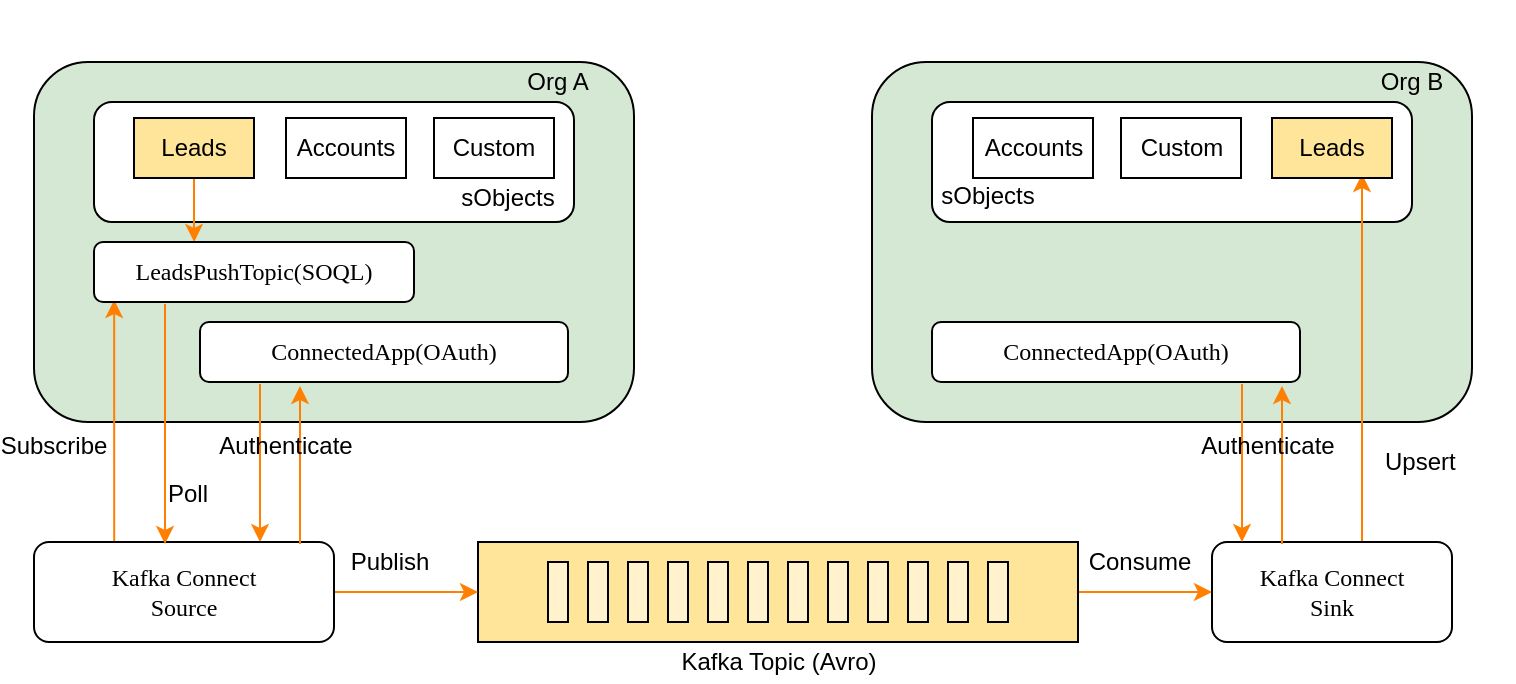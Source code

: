 <mxfile version="13.4.8" type="device"><diagram id="PellvmFtEKBssdNaPSrt" name="Page-1"><mxGraphModel dx="1186" dy="565" grid="1" gridSize="10" guides="1" tooltips="1" connect="1" arrows="1" fold="1" page="1" pageScale="1" pageWidth="827" pageHeight="1169" math="0" shadow="0"><root><mxCell id="0"/><mxCell id="1" parent="0"/><mxCell id="DXpjc6QAciUqFv2XY_LB-2" value="" style="rounded=1;whiteSpace=wrap;html=1;fillColor=#D5E8D4;" vertex="1" parent="1"><mxGeometry x="60" y="80" width="300" height="180" as="geometry"/></mxCell><mxCell id="DXpjc6QAciUqFv2XY_LB-4" value="" style="rounded=1;whiteSpace=wrap;html=1;" vertex="1" parent="1"><mxGeometry x="90" y="100" width="240" height="60" as="geometry"/></mxCell><mxCell id="DXpjc6QAciUqFv2XY_LB-14" style="edgeStyle=orthogonalEdgeStyle;rounded=0;orthogonalLoop=1;jettySize=auto;html=1;entryX=0.313;entryY=0;entryDx=0;entryDy=0;entryPerimeter=0;fillColor=#FF8000;strokeColor=#FF8000;" edge="1" parent="1" source="DXpjc6QAciUqFv2XY_LB-6" target="DXpjc6QAciUqFv2XY_LB-12"><mxGeometry relative="1" as="geometry"/></mxCell><mxCell id="DXpjc6QAciUqFv2XY_LB-6" value="Leads" style="rounded=0;whiteSpace=wrap;html=1;fillColor=#FFE599;" vertex="1" parent="1"><mxGeometry x="110" y="108" width="60" height="30" as="geometry"/></mxCell><mxCell id="DXpjc6QAciUqFv2XY_LB-7" value="Accounts" style="rounded=0;whiteSpace=wrap;html=1;" vertex="1" parent="1"><mxGeometry x="186" y="108" width="60" height="30" as="geometry"/></mxCell><mxCell id="DXpjc6QAciUqFv2XY_LB-8" value="Custom" style="rounded=0;whiteSpace=wrap;html=1;" vertex="1" parent="1"><mxGeometry x="260" y="108" width="60" height="30" as="geometry"/></mxCell><mxCell id="DXpjc6QAciUqFv2XY_LB-9" value="sObjects" style="text;html=1;strokeColor=none;fillColor=none;align=center;verticalAlign=middle;whiteSpace=wrap;rounded=0;" vertex="1" parent="1"><mxGeometry x="277" y="138" width="40" height="20" as="geometry"/></mxCell><mxCell id="DXpjc6QAciUqFv2XY_LB-52" style="edgeStyle=orthogonalEdgeStyle;rounded=0;orthogonalLoop=1;jettySize=auto;html=1;strokeColor=#FF8000;fillColor=#FF8000;exitX=0.25;exitY=0;exitDx=0;exitDy=0;entryX=0.063;entryY=0.967;entryDx=0;entryDy=0;entryPerimeter=0;" edge="1" parent="1" source="DXpjc6QAciUqFv2XY_LB-41" target="DXpjc6QAciUqFv2XY_LB-12"><mxGeometry relative="1" as="geometry"><Array as="points"><mxPoint x="100" y="320"/></Array></mxGeometry></mxCell><mxCell id="DXpjc6QAciUqFv2XY_LB-12" value="&lt;p class=&quot;p1&quot; style=&quot;margin: 0px ; font-stretch: normal ; line-height: normal ; font-family: &amp;#34;menlo&amp;#34;&quot;&gt;&lt;span class=&quot;s1&quot;&gt;&lt;font style=&quot;font-size: 12px&quot;&gt;LeadsPushTopic(SOQL)&lt;/font&gt;&lt;/span&gt;&lt;/p&gt;" style="rounded=1;whiteSpace=wrap;html=1;" vertex="1" parent="1"><mxGeometry x="90" y="170" width="160" height="30" as="geometry"/></mxCell><mxCell id="DXpjc6QAciUqFv2XY_LB-43" style="edgeStyle=orthogonalEdgeStyle;rounded=0;orthogonalLoop=1;jettySize=auto;html=1;entryX=0.75;entryY=0;entryDx=0;entryDy=0;strokeColor=#FF8000;fillColor=#FF8000;" edge="1" parent="1"><mxGeometry relative="1" as="geometry"><mxPoint x="173" y="241" as="sourcePoint"/><mxPoint x="173" y="320" as="targetPoint"/></mxGeometry></mxCell><mxCell id="DXpjc6QAciUqFv2XY_LB-13" value="&lt;p class=&quot;p1&quot; style=&quot;margin: 0px ; font-stretch: normal ; line-height: normal ; font-family: &amp;#34;menlo&amp;#34;&quot;&gt;&lt;span class=&quot;s1&quot;&gt;&lt;font style=&quot;font-size: 12px&quot;&gt;ConnectedApp(OAuth)&lt;/font&gt;&lt;/span&gt;&lt;/p&gt;" style="rounded=1;whiteSpace=wrap;html=1;" vertex="1" parent="1"><mxGeometry x="143" y="210" width="184" height="30" as="geometry"/></mxCell><mxCell id="DXpjc6QAciUqFv2XY_LB-49" style="edgeStyle=orthogonalEdgeStyle;rounded=0;orthogonalLoop=1;jettySize=auto;html=1;entryX=0;entryY=0.5;entryDx=0;entryDy=0;strokeColor=#FF8000;fillColor=#FF8000;" edge="1" parent="1" source="DXpjc6QAciUqFv2XY_LB-16" target="DXpjc6QAciUqFv2XY_LB-42"><mxGeometry relative="1" as="geometry"/></mxCell><mxCell id="DXpjc6QAciUqFv2XY_LB-16" value="" style="rounded=0;whiteSpace=wrap;html=1;fillColor=#FFE599;" vertex="1" parent="1"><mxGeometry x="282" y="320" width="300" height="50" as="geometry"/></mxCell><mxCell id="DXpjc6QAciUqFv2XY_LB-17" value="" style="rounded=0;whiteSpace=wrap;html=1;fillColor=#FFF2CC;" vertex="1" parent="1"><mxGeometry x="317" y="330" width="10" height="30" as="geometry"/></mxCell><mxCell id="DXpjc6QAciUqFv2XY_LB-18" value="" style="rounded=0;whiteSpace=wrap;html=1;fillColor=#FFF2CC;" vertex="1" parent="1"><mxGeometry x="337" y="330" width="10" height="30" as="geometry"/></mxCell><mxCell id="DXpjc6QAciUqFv2XY_LB-19" value="" style="rounded=0;whiteSpace=wrap;html=1;fillColor=#FFF2CC;" vertex="1" parent="1"><mxGeometry x="357" y="330" width="10" height="30" as="geometry"/></mxCell><mxCell id="DXpjc6QAciUqFv2XY_LB-20" value="" style="rounded=0;whiteSpace=wrap;html=1;fillColor=#FFF2CC;" vertex="1" parent="1"><mxGeometry x="377" y="330" width="10" height="30" as="geometry"/></mxCell><mxCell id="DXpjc6QAciUqFv2XY_LB-21" value="" style="rounded=0;whiteSpace=wrap;html=1;fillColor=#FFF2CC;" vertex="1" parent="1"><mxGeometry x="397" y="330" width="10" height="30" as="geometry"/></mxCell><mxCell id="DXpjc6QAciUqFv2XY_LB-22" value="" style="rounded=0;whiteSpace=wrap;html=1;fillColor=#FFF2CC;" vertex="1" parent="1"><mxGeometry x="417" y="330" width="10" height="30" as="geometry"/></mxCell><mxCell id="DXpjc6QAciUqFv2XY_LB-23" value="" style="rounded=0;whiteSpace=wrap;html=1;fillColor=#FFF2CC;" vertex="1" parent="1"><mxGeometry x="437" y="330" width="10" height="30" as="geometry"/></mxCell><mxCell id="DXpjc6QAciUqFv2XY_LB-24" value="" style="rounded=0;whiteSpace=wrap;html=1;fillColor=#FFF2CC;" vertex="1" parent="1"><mxGeometry x="457" y="330" width="10" height="30" as="geometry"/></mxCell><mxCell id="DXpjc6QAciUqFv2XY_LB-25" value="" style="rounded=0;whiteSpace=wrap;html=1;fillColor=#FFF2CC;" vertex="1" parent="1"><mxGeometry x="477" y="330" width="10" height="30" as="geometry"/></mxCell><mxCell id="DXpjc6QAciUqFv2XY_LB-26" value="" style="rounded=0;whiteSpace=wrap;html=1;fillColor=#FFF2CC;" vertex="1" parent="1"><mxGeometry x="497" y="330" width="10" height="30" as="geometry"/></mxCell><mxCell id="DXpjc6QAciUqFv2XY_LB-27" value="" style="rounded=0;whiteSpace=wrap;html=1;fillColor=#FFF2CC;" vertex="1" parent="1"><mxGeometry x="517" y="330" width="10" height="30" as="geometry"/></mxCell><mxCell id="DXpjc6QAciUqFv2XY_LB-28" value="" style="rounded=0;whiteSpace=wrap;html=1;fillColor=#FFF2CC;" vertex="1" parent="1"><mxGeometry x="537" y="330" width="10" height="30" as="geometry"/></mxCell><mxCell id="DXpjc6QAciUqFv2XY_LB-29" value="Kafka Topic (Avro)" style="text;html=1;strokeColor=none;fillColor=none;align=center;verticalAlign=middle;whiteSpace=wrap;rounded=0;" vertex="1" parent="1"><mxGeometry x="334.5" y="370" width="195" height="20" as="geometry"/></mxCell><mxCell id="DXpjc6QAciUqFv2XY_LB-32" value="" style="rounded=1;whiteSpace=wrap;html=1;fillColor=#D5E8D4;" vertex="1" parent="1"><mxGeometry x="479" y="80" width="300" height="180" as="geometry"/></mxCell><mxCell id="DXpjc6QAciUqFv2XY_LB-33" value="" style="rounded=1;whiteSpace=wrap;html=1;" vertex="1" parent="1"><mxGeometry x="509" y="100" width="240" height="60" as="geometry"/></mxCell><mxCell id="DXpjc6QAciUqFv2XY_LB-36" value="Accounts" style="rounded=0;whiteSpace=wrap;html=1;" vertex="1" parent="1"><mxGeometry x="529.5" y="108" width="60" height="30" as="geometry"/></mxCell><mxCell id="DXpjc6QAciUqFv2XY_LB-37" value="Custom" style="rounded=0;whiteSpace=wrap;html=1;" vertex="1" parent="1"><mxGeometry x="603.5" y="108" width="60" height="30" as="geometry"/></mxCell><mxCell id="DXpjc6QAciUqFv2XY_LB-38" value="Org B" style="text;html=1;strokeColor=none;fillColor=none;align=center;verticalAlign=middle;whiteSpace=wrap;rounded=0;" vertex="1" parent="1"><mxGeometry x="729" y="80" width="40" height="20" as="geometry"/></mxCell><mxCell id="DXpjc6QAciUqFv2XY_LB-40" value="&lt;p class=&quot;p1&quot; style=&quot;margin: 0px ; font-stretch: normal ; line-height: normal ; font-family: &amp;#34;menlo&amp;#34;&quot;&gt;ConnectedApp(OAuth)&lt;br&gt;&lt;/p&gt;" style="rounded=1;whiteSpace=wrap;html=1;" vertex="1" parent="1"><mxGeometry x="509" y="210" width="184" height="30" as="geometry"/></mxCell><mxCell id="DXpjc6QAciUqFv2XY_LB-47" style="edgeStyle=orthogonalEdgeStyle;rounded=0;orthogonalLoop=1;jettySize=auto;html=1;entryX=0;entryY=0.5;entryDx=0;entryDy=0;strokeColor=#FF8000;fillColor=#FF8000;" edge="1" parent="1" source="DXpjc6QAciUqFv2XY_LB-41" target="DXpjc6QAciUqFv2XY_LB-16"><mxGeometry relative="1" as="geometry"/></mxCell><mxCell id="DXpjc6QAciUqFv2XY_LB-41" value="&lt;p class=&quot;p1&quot; style=&quot;margin: 0px ; font-stretch: normal ; line-height: normal ; font-family: &amp;#34;menlo&amp;#34;&quot;&gt;&lt;span class=&quot;s1&quot;&gt;&lt;font style=&quot;font-size: 12px&quot;&gt;Kafka Connect&lt;/font&gt;&lt;/span&gt;&lt;/p&gt;&lt;p class=&quot;p1&quot; style=&quot;margin: 0px ; font-stretch: normal ; line-height: normal ; font-family: &amp;#34;menlo&amp;#34;&quot;&gt;&lt;span class=&quot;s1&quot;&gt;&lt;font style=&quot;font-size: 12px&quot;&gt;Source&lt;/font&gt;&lt;/span&gt;&lt;/p&gt;" style="rounded=1;whiteSpace=wrap;html=1;" vertex="1" parent="1"><mxGeometry x="60" y="320" width="150" height="50" as="geometry"/></mxCell><mxCell id="DXpjc6QAciUqFv2XY_LB-65" style="edgeStyle=orthogonalEdgeStyle;rounded=0;orthogonalLoop=1;jettySize=auto;html=1;strokeColor=#FF8000;fillColor=#FF8000;" edge="1" parent="1"><mxGeometry relative="1" as="geometry"><mxPoint x="724" y="320" as="sourcePoint"/><mxPoint x="724" y="136" as="targetPoint"/></mxGeometry></mxCell><mxCell id="DXpjc6QAciUqFv2XY_LB-42" value="&lt;p class=&quot;p1&quot; style=&quot;margin: 0px ; font-stretch: normal ; line-height: normal ; font-family: &amp;#34;menlo&amp;#34;&quot;&gt;&lt;span class=&quot;s1&quot;&gt;&lt;font style=&quot;font-size: 12px&quot;&gt;Kafka Connect&lt;/font&gt;&lt;/span&gt;&lt;/p&gt;&lt;p class=&quot;p1&quot; style=&quot;margin: 0px ; font-stretch: normal ; line-height: normal ; font-family: &amp;#34;menlo&amp;#34;&quot;&gt;Sink&lt;/p&gt;" style="rounded=1;whiteSpace=wrap;html=1;" vertex="1" parent="1"><mxGeometry x="649" y="320" width="120" height="50" as="geometry"/></mxCell><mxCell id="DXpjc6QAciUqFv2XY_LB-44" style="edgeStyle=orthogonalEdgeStyle;rounded=0;orthogonalLoop=1;jettySize=auto;html=1;entryX=0.75;entryY=0;entryDx=0;entryDy=0;strokeColor=#FF8000;fillColor=#FF8000;" edge="1" parent="1"><mxGeometry relative="1" as="geometry"><mxPoint x="193" y="321" as="sourcePoint"/><mxPoint x="193" y="242" as="targetPoint"/></mxGeometry></mxCell><mxCell id="DXpjc6QAciUqFv2XY_LB-46" value="Authenticate" style="text;html=1;strokeColor=none;fillColor=none;align=center;verticalAlign=middle;whiteSpace=wrap;rounded=0;" vertex="1" parent="1"><mxGeometry x="166" y="262" width="40" height="20" as="geometry"/></mxCell><mxCell id="DXpjc6QAciUqFv2XY_LB-48" value="Publish" style="text;html=1;strokeColor=none;fillColor=none;align=center;verticalAlign=middle;whiteSpace=wrap;rounded=0;" vertex="1" parent="1"><mxGeometry x="218" y="320" width="40" height="20" as="geometry"/></mxCell><mxCell id="DXpjc6QAciUqFv2XY_LB-50" value="Leads" style="rounded=0;whiteSpace=wrap;html=1;fillColor=#FFE599;" vertex="1" parent="1"><mxGeometry x="679" y="108" width="60" height="30" as="geometry"/></mxCell><mxCell id="DXpjc6QAciUqFv2XY_LB-53" value="Poll" style="text;html=1;strokeColor=none;fillColor=none;align=center;verticalAlign=middle;whiteSpace=wrap;rounded=0;" vertex="1" parent="1"><mxGeometry x="117" y="286" width="40" height="20" as="geometry"/></mxCell><mxCell id="DXpjc6QAciUqFv2XY_LB-54" style="edgeStyle=orthogonalEdgeStyle;rounded=0;orthogonalLoop=1;jettySize=auto;html=1;entryX=0.25;entryY=0;entryDx=0;entryDy=0;strokeColor=#FF8000;fillColor=#FF8000;" edge="1" parent="1"><mxGeometry relative="1" as="geometry"><mxPoint x="125.5" y="201" as="sourcePoint"/><mxPoint x="125.5" y="321" as="targetPoint"/><Array as="points"><mxPoint x="126" y="261"/></Array></mxGeometry></mxCell><mxCell id="DXpjc6QAciUqFv2XY_LB-56" value="Subscribe" style="text;html=1;strokeColor=none;fillColor=none;align=center;verticalAlign=middle;whiteSpace=wrap;rounded=0;" vertex="1" parent="1"><mxGeometry x="50" y="262" width="40" height="20" as="geometry"/></mxCell><mxCell id="DXpjc6QAciUqFv2XY_LB-60" value="Consume" style="text;html=1;strokeColor=none;fillColor=none;align=center;verticalAlign=middle;whiteSpace=wrap;rounded=0;" vertex="1" parent="1"><mxGeometry x="592.5" y="320" width="40" height="20" as="geometry"/></mxCell><mxCell id="DXpjc6QAciUqFv2XY_LB-61" value="Upsert&amp;nbsp; &amp;nbsp; &amp;nbsp;" style="text;html=1;strokeColor=none;fillColor=none;align=center;verticalAlign=middle;whiteSpace=wrap;rounded=0;" vertex="1" parent="1"><mxGeometry x="723" y="270" width="77" height="20" as="geometry"/></mxCell><mxCell id="DXpjc6QAciUqFv2XY_LB-62" style="edgeStyle=orthogonalEdgeStyle;rounded=0;orthogonalLoop=1;jettySize=auto;html=1;entryX=0.75;entryY=0;entryDx=0;entryDy=0;strokeColor=#FF8000;fillColor=#FF8000;" edge="1" parent="1"><mxGeometry relative="1" as="geometry"><mxPoint x="664" y="241" as="sourcePoint"/><mxPoint x="664" y="320" as="targetPoint"/></mxGeometry></mxCell><mxCell id="DXpjc6QAciUqFv2XY_LB-63" style="edgeStyle=orthogonalEdgeStyle;rounded=0;orthogonalLoop=1;jettySize=auto;html=1;entryX=0.75;entryY=0;entryDx=0;entryDy=0;strokeColor=#FF8000;fillColor=#FF8000;" edge="1" parent="1"><mxGeometry relative="1" as="geometry"><mxPoint x="684" y="321" as="sourcePoint"/><mxPoint x="684" y="242" as="targetPoint"/></mxGeometry></mxCell><mxCell id="DXpjc6QAciUqFv2XY_LB-64" value="Authenticate" style="text;html=1;strokeColor=none;fillColor=none;align=center;verticalAlign=middle;whiteSpace=wrap;rounded=0;" vertex="1" parent="1"><mxGeometry x="657" y="262" width="40" height="20" as="geometry"/></mxCell><mxCell id="DXpjc6QAciUqFv2XY_LB-66" value="sObjects" style="text;html=1;strokeColor=none;fillColor=none;align=center;verticalAlign=middle;whiteSpace=wrap;rounded=0;" vertex="1" parent="1"><mxGeometry x="517" y="137" width="40" height="20" as="geometry"/></mxCell><mxCell id="DXpjc6QAciUqFv2XY_LB-67" value="Org A" style="text;html=1;strokeColor=none;fillColor=none;align=center;verticalAlign=middle;whiteSpace=wrap;rounded=0;" vertex="1" parent="1"><mxGeometry x="302" y="80" width="40" height="20" as="geometry"/></mxCell><mxCell id="DXpjc6QAciUqFv2XY_LB-68" value="&amp;nbsp; &amp;nbsp;" style="text;html=1;strokeColor=#FFFFFF;fillColor=#FFFFFF;align=center;verticalAlign=middle;whiteSpace=wrap;rounded=0;" vertex="1" parent="1"><mxGeometry x="402" y="50" width="40" height="20" as="geometry"/></mxCell></root></mxGraphModel></diagram></mxfile>